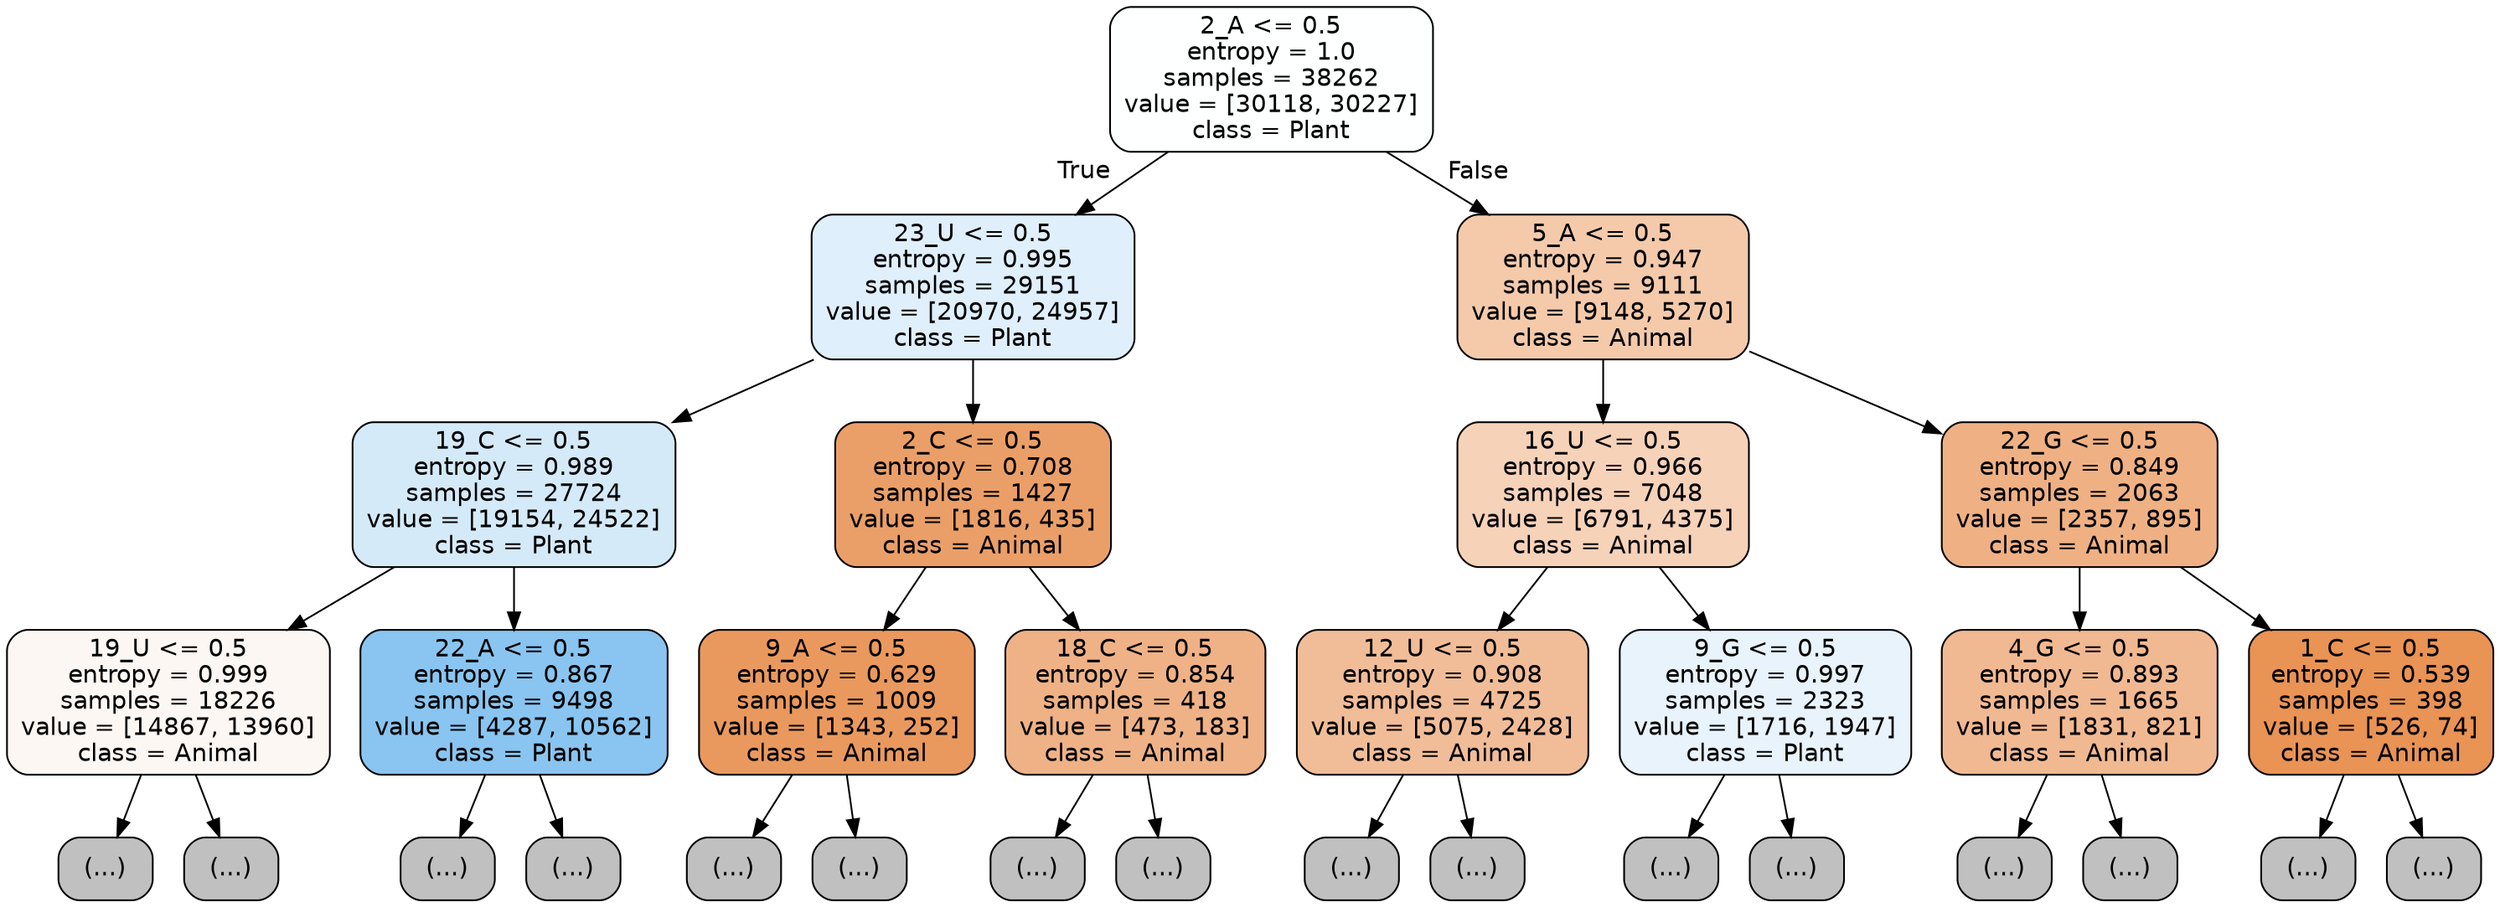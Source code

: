 digraph Tree {
node [shape=box, style="filled, rounded", color="black", fontname="helvetica"] ;
edge [fontname="helvetica"] ;
0 [label="2_A <= 0.5\nentropy = 1.0\nsamples = 38262\nvalue = [30118, 30227]\nclass = Plant", fillcolor="#feffff"] ;
1 [label="23_U <= 0.5\nentropy = 0.995\nsamples = 29151\nvalue = [20970, 24957]\nclass = Plant", fillcolor="#dfeffb"] ;
0 -> 1 [labeldistance=2.5, labelangle=45, headlabel="True"] ;
2 [label="19_C <= 0.5\nentropy = 0.989\nsamples = 27724\nvalue = [19154, 24522]\nclass = Plant", fillcolor="#d4eaf9"] ;
1 -> 2 ;
3 [label="19_U <= 0.5\nentropy = 0.999\nsamples = 18226\nvalue = [14867, 13960]\nclass = Animal", fillcolor="#fdf7f3"] ;
2 -> 3 ;
4 [label="(...)", fillcolor="#C0C0C0"] ;
3 -> 4 ;
6137 [label="(...)", fillcolor="#C0C0C0"] ;
3 -> 6137 ;
9158 [label="22_A <= 0.5\nentropy = 0.867\nsamples = 9498\nvalue = [4287, 10562]\nclass = Plant", fillcolor="#89c5f0"] ;
2 -> 9158 ;
9159 [label="(...)", fillcolor="#C0C0C0"] ;
9158 -> 9159 ;
11830 [label="(...)", fillcolor="#C0C0C0"] ;
9158 -> 11830 ;
12199 [label="2_C <= 0.5\nentropy = 0.708\nsamples = 1427\nvalue = [1816, 435]\nclass = Animal", fillcolor="#eb9f68"] ;
1 -> 12199 ;
12200 [label="9_A <= 0.5\nentropy = 0.629\nsamples = 1009\nvalue = [1343, 252]\nclass = Animal", fillcolor="#ea995e"] ;
12199 -> 12200 ;
12201 [label="(...)", fillcolor="#C0C0C0"] ;
12200 -> 12201 ;
12514 [label="(...)", fillcolor="#C0C0C0"] ;
12200 -> 12514 ;
12605 [label="18_C <= 0.5\nentropy = 0.854\nsamples = 418\nvalue = [473, 183]\nclass = Animal", fillcolor="#efb286"] ;
12199 -> 12605 ;
12606 [label="(...)", fillcolor="#C0C0C0"] ;
12605 -> 12606 ;
12735 [label="(...)", fillcolor="#C0C0C0"] ;
12605 -> 12735 ;
12762 [label="5_A <= 0.5\nentropy = 0.947\nsamples = 9111\nvalue = [9148, 5270]\nclass = Animal", fillcolor="#f4caab"] ;
0 -> 12762 [labeldistance=2.5, labelangle=-45, headlabel="False"] ;
12763 [label="16_U <= 0.5\nentropy = 0.966\nsamples = 7048\nvalue = [6791, 4375]\nclass = Animal", fillcolor="#f6d2b9"] ;
12762 -> 12763 ;
12764 [label="12_U <= 0.5\nentropy = 0.908\nsamples = 4725\nvalue = [5075, 2428]\nclass = Animal", fillcolor="#f1bd98"] ;
12763 -> 12764 ;
12765 [label="(...)", fillcolor="#C0C0C0"] ;
12764 -> 12765 ;
14278 [label="(...)", fillcolor="#C0C0C0"] ;
12764 -> 14278 ;
14953 [label="9_G <= 0.5\nentropy = 0.997\nsamples = 2323\nvalue = [1716, 1947]\nclass = Plant", fillcolor="#e8f3fc"] ;
12763 -> 14953 ;
14954 [label="(...)", fillcolor="#C0C0C0"] ;
14953 -> 14954 ;
15579 [label="(...)", fillcolor="#C0C0C0"] ;
14953 -> 15579 ;
15812 [label="22_G <= 0.5\nentropy = 0.849\nsamples = 2063\nvalue = [2357, 895]\nclass = Animal", fillcolor="#efb184"] ;
12762 -> 15812 ;
15813 [label="4_G <= 0.5\nentropy = 0.893\nsamples = 1665\nvalue = [1831, 821]\nclass = Animal", fillcolor="#f1b992"] ;
15812 -> 15813 ;
15814 [label="(...)", fillcolor="#C0C0C0"] ;
15813 -> 15814 ;
16427 [label="(...)", fillcolor="#C0C0C0"] ;
15813 -> 16427 ;
16664 [label="1_C <= 0.5\nentropy = 0.539\nsamples = 398\nvalue = [526, 74]\nclass = Animal", fillcolor="#e99355"] ;
15812 -> 16664 ;
16665 [label="(...)", fillcolor="#C0C0C0"] ;
16664 -> 16665 ;
16786 [label="(...)", fillcolor="#C0C0C0"] ;
16664 -> 16786 ;
}